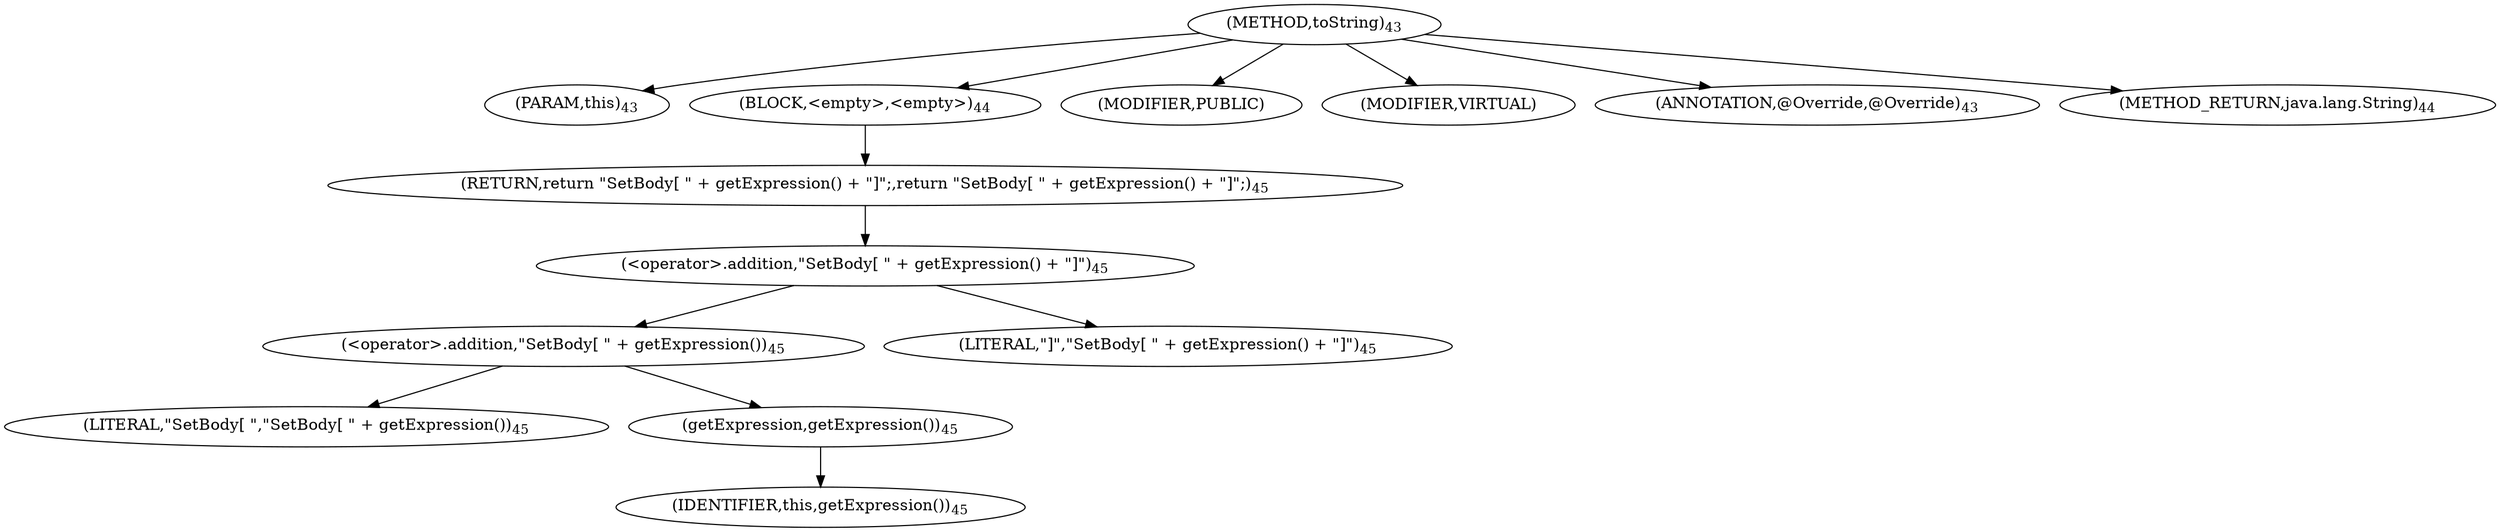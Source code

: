 digraph "toString" {  
"28" [label = <(METHOD,toString)<SUB>43</SUB>> ]
"6" [label = <(PARAM,this)<SUB>43</SUB>> ]
"29" [label = <(BLOCK,&lt;empty&gt;,&lt;empty&gt;)<SUB>44</SUB>> ]
"30" [label = <(RETURN,return &quot;SetBody[ &quot; + getExpression() + &quot;]&quot;;,return &quot;SetBody[ &quot; + getExpression() + &quot;]&quot;;)<SUB>45</SUB>> ]
"31" [label = <(&lt;operator&gt;.addition,&quot;SetBody[ &quot; + getExpression() + &quot;]&quot;)<SUB>45</SUB>> ]
"32" [label = <(&lt;operator&gt;.addition,&quot;SetBody[ &quot; + getExpression())<SUB>45</SUB>> ]
"33" [label = <(LITERAL,&quot;SetBody[ &quot;,&quot;SetBody[ &quot; + getExpression())<SUB>45</SUB>> ]
"34" [label = <(getExpression,getExpression())<SUB>45</SUB>> ]
"5" [label = <(IDENTIFIER,this,getExpression())<SUB>45</SUB>> ]
"35" [label = <(LITERAL,&quot;]&quot;,&quot;SetBody[ &quot; + getExpression() + &quot;]&quot;)<SUB>45</SUB>> ]
"36" [label = <(MODIFIER,PUBLIC)> ]
"37" [label = <(MODIFIER,VIRTUAL)> ]
"38" [label = <(ANNOTATION,@Override,@Override)<SUB>43</SUB>> ]
"39" [label = <(METHOD_RETURN,java.lang.String)<SUB>44</SUB>> ]
  "28" -> "6" 
  "28" -> "29" 
  "28" -> "36" 
  "28" -> "37" 
  "28" -> "38" 
  "28" -> "39" 
  "29" -> "30" 
  "30" -> "31" 
  "31" -> "32" 
  "31" -> "35" 
  "32" -> "33" 
  "32" -> "34" 
  "34" -> "5" 
}
